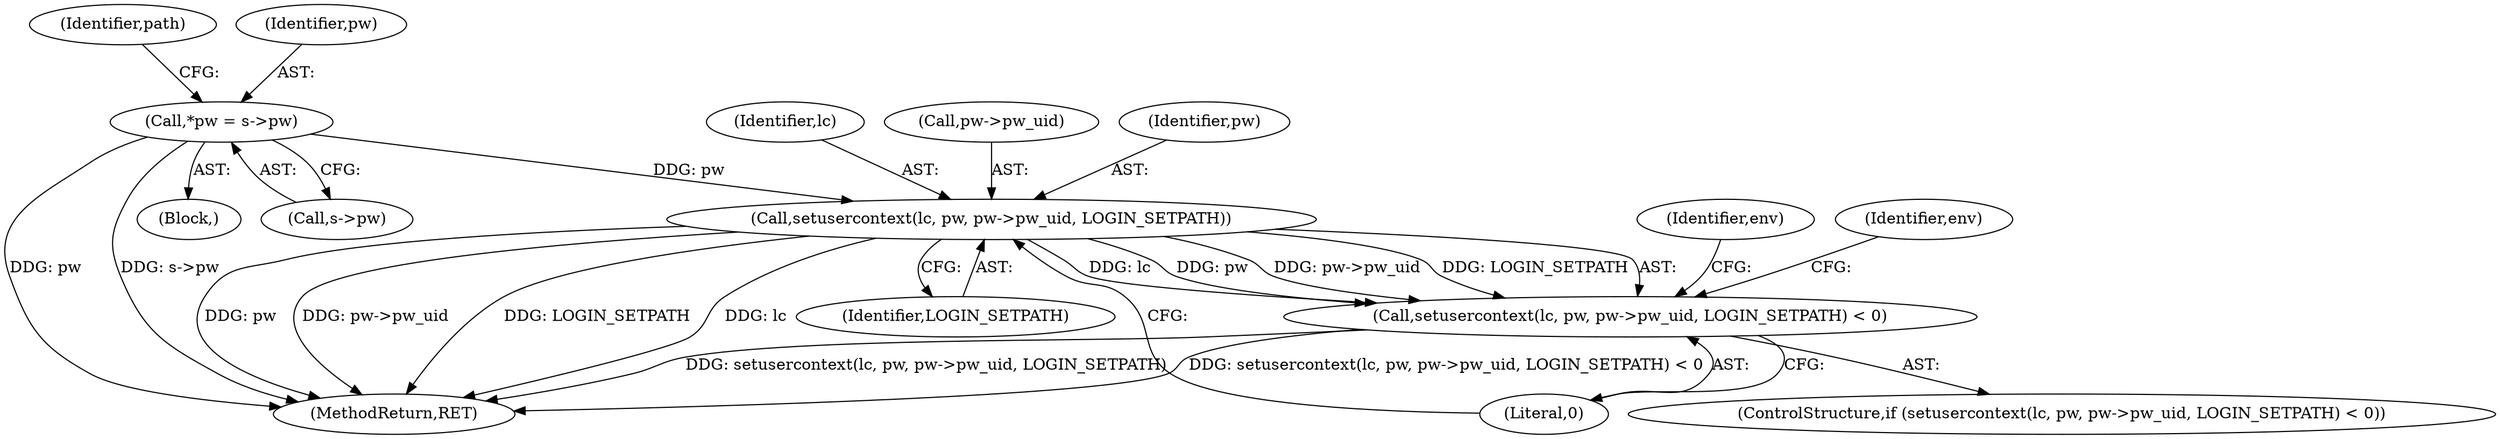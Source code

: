 digraph "0_mindrot_85bdcd7c92fe7ff133bbc4e10a65c91810f88755@pointer" {
"1000244" [label="(Call,setusercontext(lc, pw, pw->pw_uid, LOGIN_SETPATH))"];
"1000129" [label="(Call,*pw = s->pw)"];
"1000243" [label="(Call,setusercontext(lc, pw, pw->pw_uid, LOGIN_SETPATH) < 0)"];
"1000136" [label="(Identifier,path)"];
"1000242" [label="(ControlStructure,if (setusercontext(lc, pw, pw->pw_uid, LOGIN_SETPATH) < 0))"];
"1000245" [label="(Identifier,lc)"];
"1000247" [label="(Call,pw->pw_uid)"];
"1000243" [label="(Call,setusercontext(lc, pw, pw->pw_uid, LOGIN_SETPATH) < 0)"];
"1000246" [label="(Identifier,pw)"];
"1000244" [label="(Call,setusercontext(lc, pw, pw->pw_uid, LOGIN_SETPATH))"];
"1000254" [label="(Identifier,env)"];
"1000131" [label="(Call,s->pw)"];
"1000129" [label="(Call,*pw = s->pw)"];
"1000630" [label="(MethodReturn,RET)"];
"1000118" [label="(Block,)"];
"1000130" [label="(Identifier,pw)"];
"1000262" [label="(Identifier,env)"];
"1000251" [label="(Literal,0)"];
"1000250" [label="(Identifier,LOGIN_SETPATH)"];
"1000244" -> "1000243"  [label="AST: "];
"1000244" -> "1000250"  [label="CFG: "];
"1000245" -> "1000244"  [label="AST: "];
"1000246" -> "1000244"  [label="AST: "];
"1000247" -> "1000244"  [label="AST: "];
"1000250" -> "1000244"  [label="AST: "];
"1000251" -> "1000244"  [label="CFG: "];
"1000244" -> "1000630"  [label="DDG: LOGIN_SETPATH"];
"1000244" -> "1000630"  [label="DDG: lc"];
"1000244" -> "1000630"  [label="DDG: pw"];
"1000244" -> "1000630"  [label="DDG: pw->pw_uid"];
"1000244" -> "1000243"  [label="DDG: lc"];
"1000244" -> "1000243"  [label="DDG: pw"];
"1000244" -> "1000243"  [label="DDG: pw->pw_uid"];
"1000244" -> "1000243"  [label="DDG: LOGIN_SETPATH"];
"1000129" -> "1000244"  [label="DDG: pw"];
"1000129" -> "1000118"  [label="AST: "];
"1000129" -> "1000131"  [label="CFG: "];
"1000130" -> "1000129"  [label="AST: "];
"1000131" -> "1000129"  [label="AST: "];
"1000136" -> "1000129"  [label="CFG: "];
"1000129" -> "1000630"  [label="DDG: pw"];
"1000129" -> "1000630"  [label="DDG: s->pw"];
"1000243" -> "1000242"  [label="AST: "];
"1000243" -> "1000251"  [label="CFG: "];
"1000251" -> "1000243"  [label="AST: "];
"1000254" -> "1000243"  [label="CFG: "];
"1000262" -> "1000243"  [label="CFG: "];
"1000243" -> "1000630"  [label="DDG: setusercontext(lc, pw, pw->pw_uid, LOGIN_SETPATH)"];
"1000243" -> "1000630"  [label="DDG: setusercontext(lc, pw, pw->pw_uid, LOGIN_SETPATH) < 0"];
}
